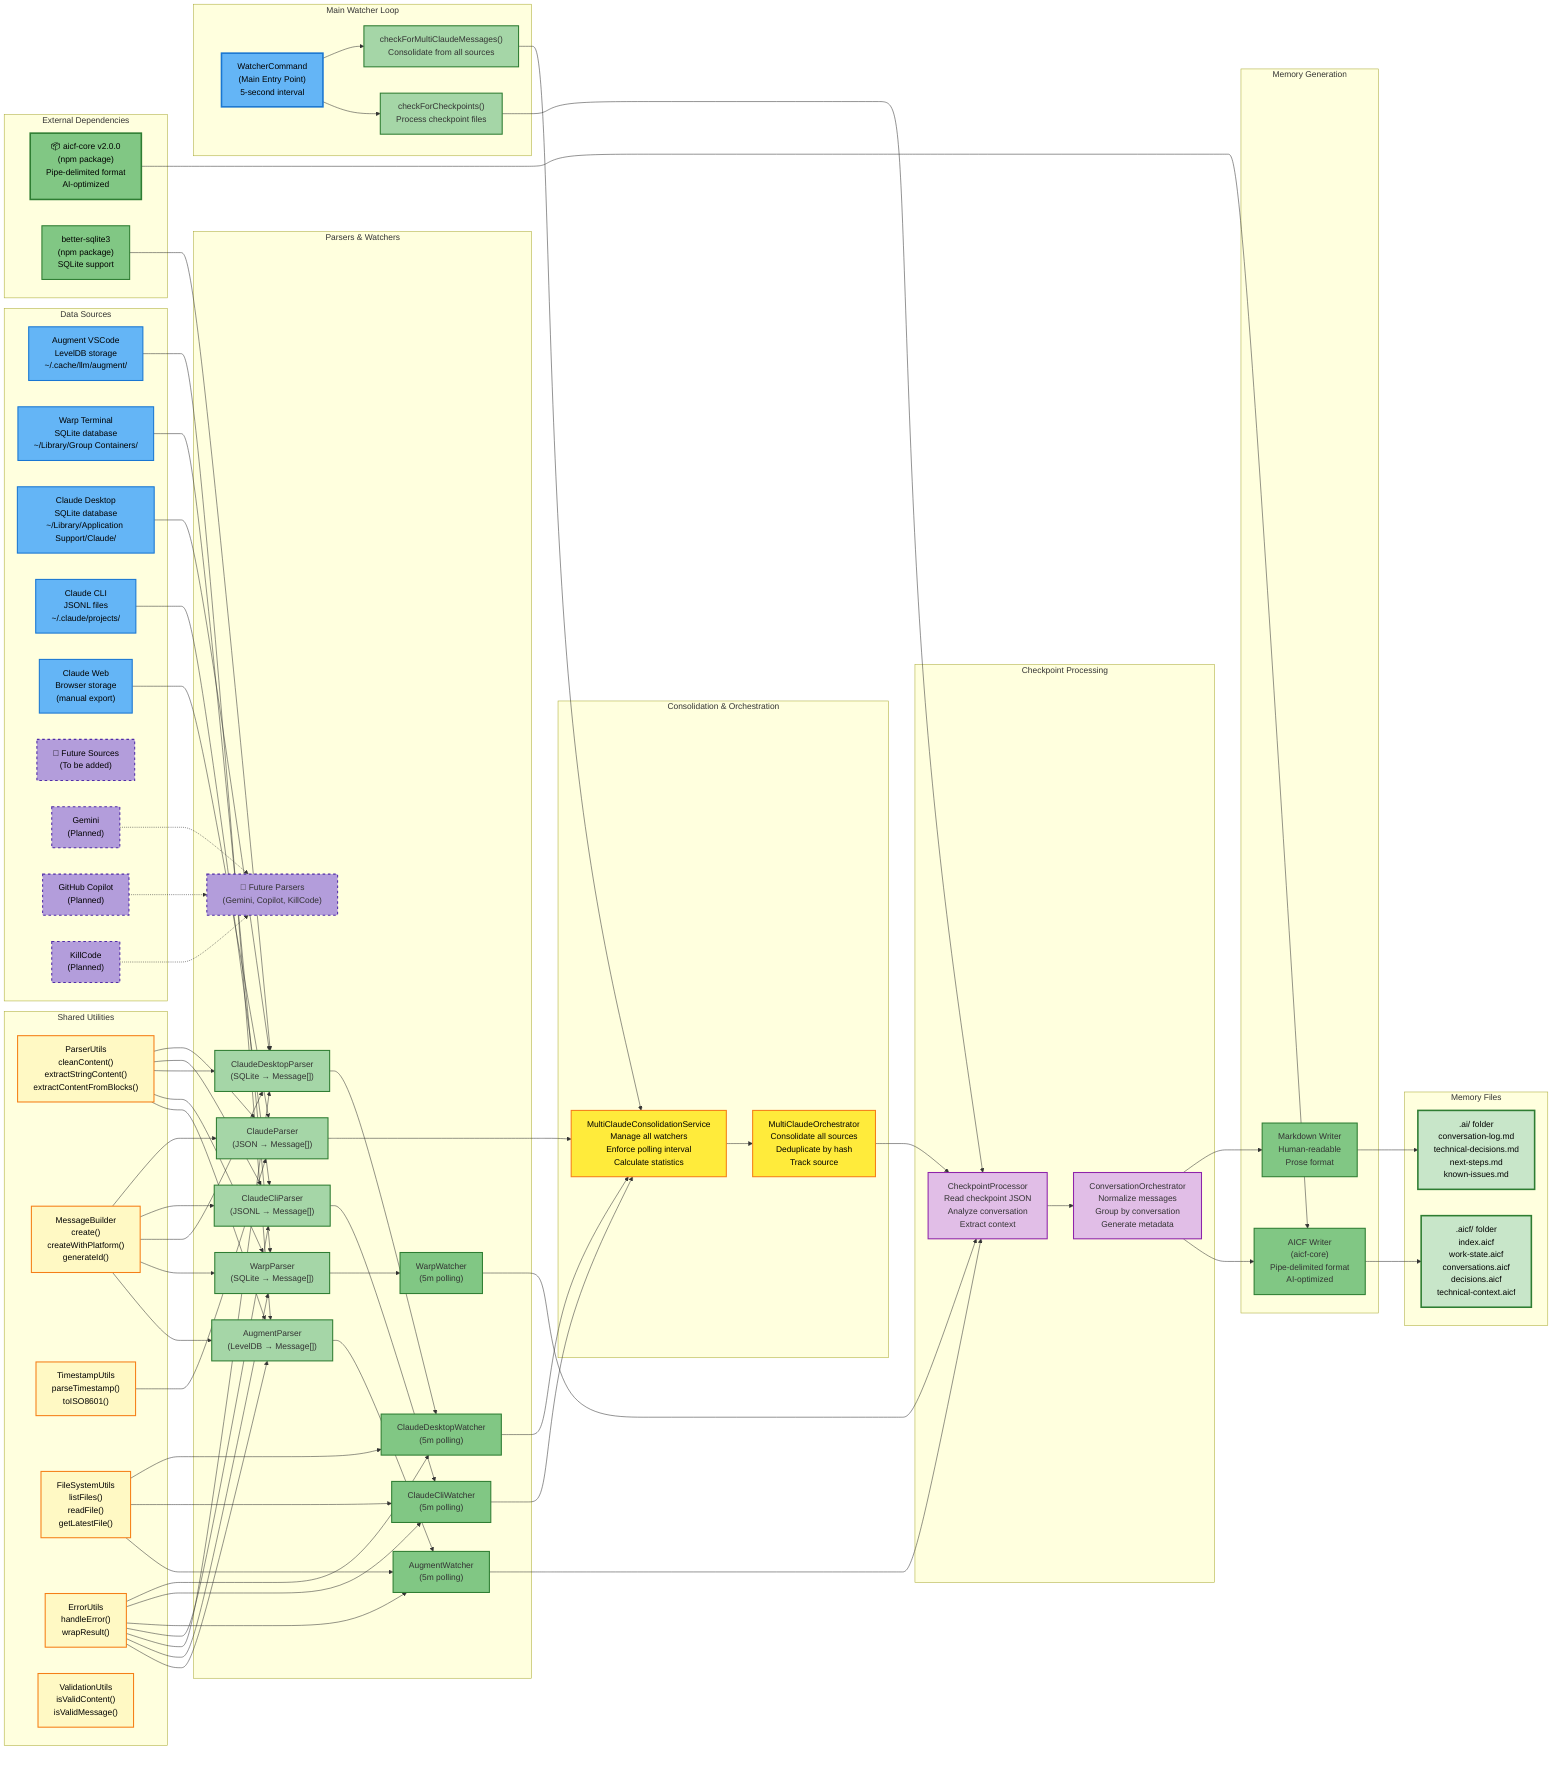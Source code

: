 graph LR
    subgraph "Shared Utilities"
        PARSER_UTILS["ParserUtils<br/>cleanContent()<br/>extractStringContent()<br/>extractContentFromBlocks()"]
        MSG_BUILDER["MessageBuilder<br/>create()<br/>createWithPlatform()<br/>generateId()"]
        TS_UTILS["TimestampUtils<br/>parseTimestamp()<br/>toISO8601()"]
        FS_UTILS["FileSystemUtils<br/>listFiles()<br/>readFile()<br/>getLatestFile()"]
        ERR_UTILS["ErrorUtils<br/>handleError()<br/>wrapResult()"]
        VAL_UTILS["ValidationUtils<br/>isValidContent()<br/>isValidMessage()"]
    end

    subgraph "Parsers & Watchers"
        AUGMENT_PARSER["AugmentParser<br/>(LevelDB → Message[])"]
        WARP_PARSER["WarpParser<br/>(SQLite → Message[])"]
        CLAUDE_DESKTOP_PARSER["ClaudeDesktopParser<br/>(SQLite → Message[])"]
        CLAUDE_CLI_PARSER["ClaudeCliParser<br/>(JSONL → Message[])"]
        CLAUDE_WEB_PARSER["ClaudeParser<br/>(JSON → Message[])"]

        AUGMENT_WATCHER["AugmentWatcher<br/>(5m polling)"]
        WARP_WATCHER["WarpWatcher<br/>(5m polling)"]
        CLAUDE_DESKTOP_WATCHER["ClaudeDesktopWatcher<br/>(5m polling)"]
        CLAUDE_CLI_WATCHER["ClaudeCliWatcher<br/>(5m polling)"]

        FUTURE_PARSERS["🔮 Future Parsers<br/>(Gemini, Copilot, KillCode)"]
    end

    subgraph "Data Sources"
        AUGMENT["Augment VSCode<br/>LevelDB storage<br/>~/.cache/llm/augment/"]
        WARP["Warp Terminal<br/>SQLite database<br/>~/Library/Group Containers/"]
        CLAUDE_DESKTOP["Claude Desktop<br/>SQLite database<br/>~/Library/Application Support/Claude/"]
        CLAUDE_CLI["Claude CLI<br/>JSONL files<br/>~/.claude/projects/"]
        CLAUDE_WEB["Claude Web<br/>Browser storage<br/>(manual export)"]

        FUTURE["🔮 Future Sources<br/>(To be added)"]
        GEMINI["Gemini<br/>(Planned)"]
        COPILOT["GitHub Copilot<br/>(Planned)"]
        KILLCODE["KillCode<br/>(Planned)"]
    end

    subgraph "External Dependencies"
        AICF["📦 aicf-core v2.0.0<br/>(npm package)<br/>Pipe-delimited format<br/>AI-optimized"]
        BETTER["better-sqlite3<br/>(npm package)<br/>SQLite support"]
    end

    subgraph "Consolidation & Orchestration"
        MULTI_CLAUDE_ORCH["MultiClaudeOrchestrator<br/>Consolidate all sources<br/>Deduplicate by hash<br/>Track source"]
        MULTI_CLAUDE_SERVICE["MultiClaudeConsolidationService<br/>Manage all watchers<br/>Enforce polling interval<br/>Calculate statistics"]
    end

    subgraph "Checkpoint Processing"
        CHECKPOINT_PROC["CheckpointProcessor<br/>Read checkpoint JSON<br/>Analyze conversation<br/>Extract context"]
        CONVERSATION_ORCH["ConversationOrchestrator<br/>Normalize messages<br/>Group by conversation<br/>Generate metadata"]
    end

    subgraph "Memory Generation"
        AICF_WRITER["AICF Writer<br/>(aicf-core)<br/>Pipe-delimited format<br/>AI-optimized"]
        MD_WRITER["Markdown Writer<br/>Human-readable<br/>Prose format"]
    end

    subgraph "Memory Files"
        AICF_FILES[".aicf/ folder<br/>index.aicf<br/>work-state.aicf<br/>conversations.aicf<br/>decisions.aicf<br/>technical-context.aicf"]
        MD_FILES[".ai/ folder<br/>conversation-log.md<br/>technical-decisions.md<br/>next-steps.md<br/>known-issues.md"]
    end

    subgraph "Main Watcher Loop"
        WATCHER_CMD["WatcherCommand<br/>(Main Entry Point)<br/>5-second interval"]
        CHECKPOINT_CHECK["checkForCheckpoints()<br/>Process checkpoint files"]
        MULTI_CLAUDE_CHECK["checkForMultiClaudeMessages()<br/>Consolidate from all sources"]
    end

    %% Utilities connections (from left to right)
    PARSER_UTILS --> AUGMENT_PARSER
    PARSER_UTILS --> WARP_PARSER
    PARSER_UTILS --> CLAUDE_DESKTOP_PARSER
    PARSER_UTILS --> CLAUDE_CLI_PARSER
    PARSER_UTILS --> CLAUDE_WEB_PARSER

    MSG_BUILDER --> AUGMENT_PARSER
    MSG_BUILDER --> WARP_PARSER
    MSG_BUILDER --> CLAUDE_DESKTOP_PARSER
    MSG_BUILDER --> CLAUDE_CLI_PARSER
    MSG_BUILDER --> CLAUDE_WEB_PARSER

    TS_UTILS --> CLAUDE_WEB_PARSER
    FS_UTILS --> AUGMENT_WATCHER
    FS_UTILS --> CLAUDE_CLI_WATCHER
    FS_UTILS --> CLAUDE_DESKTOP_WATCHER
    ERR_UTILS --> AUGMENT_PARSER
    ERR_UTILS --> WARP_PARSER
    ERR_UTILS --> CLAUDE_DESKTOP_PARSER
    ERR_UTILS --> CLAUDE_CLI_PARSER
    ERR_UTILS --> AUGMENT_WATCHER
    ERR_UTILS --> CLAUDE_CLI_WATCHER
    ERR_UTILS --> CLAUDE_DESKTOP_WATCHER

    %% Data flow (left to right)
    AUGMENT --> AUGMENT_PARSER
    WARP --> WARP_PARSER
    CLAUDE_DESKTOP --> CLAUDE_DESKTOP_PARSER
    CLAUDE_CLI --> CLAUDE_CLI_PARSER
    CLAUDE_WEB --> CLAUDE_WEB_PARSER

    GEMINI -.-> FUTURE_PARSERS
    COPILOT -.-> FUTURE_PARSERS
    KILLCODE -.-> FUTURE_PARSERS

    AUGMENT_PARSER --> AUGMENT_WATCHER
    WARP_PARSER --> WARP_WATCHER
    CLAUDE_DESKTOP_PARSER --> CLAUDE_DESKTOP_WATCHER
    CLAUDE_CLI_PARSER --> CLAUDE_CLI_WATCHER

    AUGMENT_WATCHER --> CHECKPOINT_PROC
    WARP_WATCHER --> CHECKPOINT_PROC
    CLAUDE_DESKTOP_WATCHER --> MULTI_CLAUDE_SERVICE
    CLAUDE_CLI_WATCHER --> MULTI_CLAUDE_SERVICE
    CLAUDE_WEB_PARSER --> MULTI_CLAUDE_SERVICE

    MULTI_CLAUDE_SERVICE --> MULTI_CLAUDE_ORCH
    MULTI_CLAUDE_ORCH --> CHECKPOINT_PROC

    CHECKPOINT_PROC --> CONVERSATION_ORCH
    CONVERSATION_ORCH --> AICF_WRITER
    CONVERSATION_ORCH --> MD_WRITER

    AICF_WRITER --> AICF_FILES
    MD_WRITER --> MD_FILES

    AICF --> AICF_WRITER
    BETTER --> CLAUDE_DESKTOP_PARSER

    WATCHER_CMD --> CHECKPOINT_CHECK
    WATCHER_CMD --> MULTI_CLAUDE_CHECK
    CHECKPOINT_CHECK --> CHECKPOINT_PROC
    MULTI_CLAUDE_CHECK --> MULTI_CLAUDE_SERVICE

    %% Styling
    style AICF fill:#81c784,stroke:#2e7d32,stroke-width:3px,color:#000
    style BETTER fill:#81c784,stroke:#2e7d32,stroke-width:2px,color:#000

    style PARSER_UTILS fill:#fff9c4,stroke:#f57f17,stroke-width:2px,color:#000
    style MSG_BUILDER fill:#fff9c4,stroke:#f57f17,stroke-width:2px,color:#000
    style TS_UTILS fill:#fff9c4,stroke:#f57f17,stroke-width:2px,color:#000
    style FS_UTILS fill:#fff9c4,stroke:#f57f17,stroke-width:2px,color:#000
    style ERR_UTILS fill:#fff9c4,stroke:#f57f17,stroke-width:2px,color:#000
    style VAL_UTILS fill:#fff9c4,stroke:#f57f17,stroke-width:2px,color:#000

    style AUGMENT fill:#64b5f6,stroke:#1976d2,stroke-width:2px,color:#000
    style WARP fill:#64b5f6,stroke:#1976d2,stroke-width:2px,color:#000
    style CLAUDE_DESKTOP fill:#64b5f6,stroke:#1976d2,stroke-width:2px,color:#000
    style CLAUDE_CLI fill:#64b5f6,stroke:#1976d2,stroke-width:2px,color:#000
    style CLAUDE_WEB fill:#64b5f6,stroke:#1976d2,stroke-width:2px,color:#000

    style FUTURE fill:#b39ddb,stroke:#512da8,stroke-width:2px,stroke-dasharray: 5 5,color:#000
    style GEMINI fill:#b39ddb,stroke:#512da8,stroke-width:2px,stroke-dasharray: 5 5,color:#000
    style COPILOT fill:#b39ddb,stroke:#512da8,stroke-width:2px,stroke-dasharray: 5 5,color:#000
    style KILLCODE fill:#b39ddb,stroke:#512da8,stroke-width:2px,stroke-dasharray: 5 5,color:#000

    style AUGMENT_PARSER fill:#a5d6a7,stroke:#2e7d32,stroke-width:2px
    style WARP_PARSER fill:#a5d6a7,stroke:#2e7d32,stroke-width:2px
    style CLAUDE_DESKTOP_PARSER fill:#a5d6a7,stroke:#2e7d32,stroke-width:2px
    style CLAUDE_CLI_PARSER fill:#a5d6a7,stroke:#2e7d32,stroke-width:2px
    style CLAUDE_WEB_PARSER fill:#a5d6a7,stroke:#2e7d32,stroke-width:2px
    style FUTURE_PARSERS fill:#b39ddb,stroke:#512da8,stroke-width:2px,stroke-dasharray: 5 5

    style AUGMENT_WATCHER fill:#81c784,stroke:#2e7d32,stroke-width:2px
    style WARP_WATCHER fill:#81c784,stroke:#2e7d32,stroke-width:2px
    style CLAUDE_DESKTOP_WATCHER fill:#81c784,stroke:#2e7d32,stroke-width:2px
    style CLAUDE_CLI_WATCHER fill:#81c784,stroke:#2e7d32,stroke-width:2px

    style MULTI_CLAUDE_ORCH fill:#ffeb3b,stroke:#f57f17,stroke-width:2px,color:#000
    style MULTI_CLAUDE_SERVICE fill:#ffeb3b,stroke:#f57f17,stroke-width:2px,color:#000

    style CHECKPOINT_PROC fill:#e1bee7,stroke:#8e24aa,stroke-width:2px
    style CONVERSATION_ORCH fill:#e1bee7,stroke:#8e24aa,stroke-width:2px

    style AICF_WRITER fill:#81c784,stroke:#2e7d32,stroke-width:2px
    style MD_WRITER fill:#81c784,stroke:#2e7d32,stroke-width:2px

    style AICF_FILES fill:#c8e6c9,stroke:#2e7d32,stroke-width:3px,color:#000
    style MD_FILES fill:#c8e6c9,stroke:#2e7d32,stroke-width:3px,color:#000

    style WATCHER_CMD fill:#64b5f6,stroke:#1976d2,stroke-width:3px,color:#000
    style CHECKPOINT_CHECK fill:#a5d6a7,stroke:#2e7d32,stroke-width:2px
    style MULTI_CLAUDE_CHECK fill:#a5d6a7,stroke:#2e7d32,stroke-width:2px